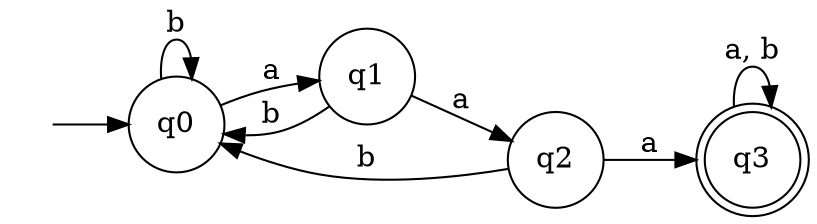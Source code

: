 strict digraph {
	 rankdir=LR
	 node [shape = none, label = " ", width = 0, height = 0]; qd;
	 node [label = "\N", width = 0.5, height = 0.5];
	 node [shape = doublecircle]; q3;
	 node [shape = circle];
	 q0 -> q1 [label = "a"]
	 q0 -> q0 [label = "b"]
	 q1 -> q2 [label = "a"]
	 q1 -> q0 [label = "b"]
	 q3 -> q3 [label = "a, b"]
	 q2 -> q0 [label = "b"]
	 q2 -> q3 [label = "a"]
	 qd -> q0
}